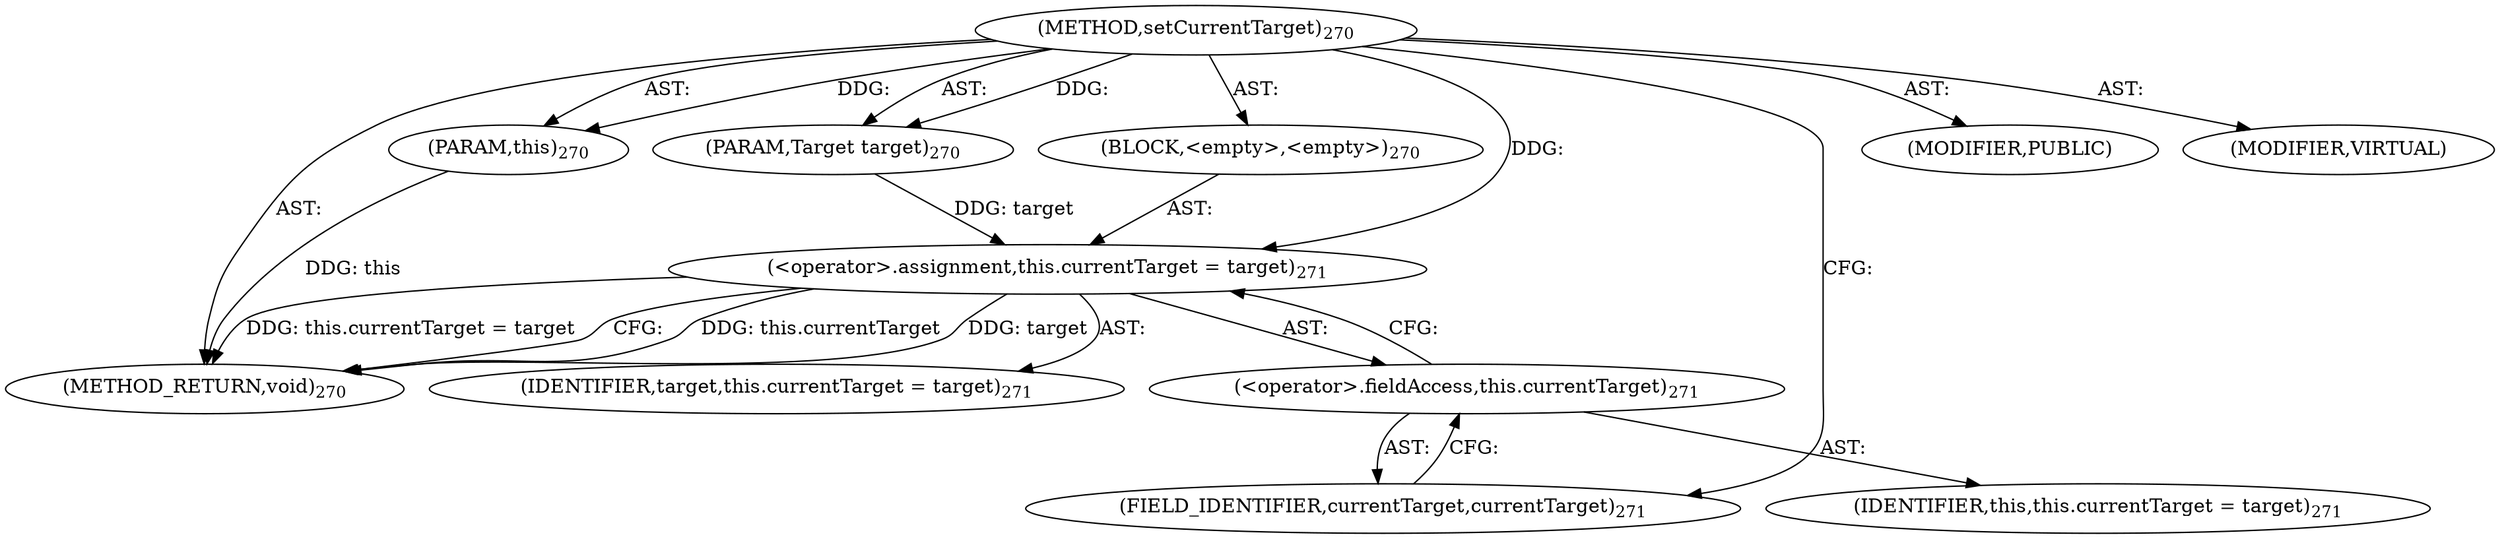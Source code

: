 digraph "setCurrentTarget" {  
"111669149711" [label = <(METHOD,setCurrentTarget)<SUB>270</SUB>> ]
"115964116994" [label = <(PARAM,this)<SUB>270</SUB>> ]
"115964117016" [label = <(PARAM,Target target)<SUB>270</SUB>> ]
"25769803794" [label = <(BLOCK,&lt;empty&gt;,&lt;empty&gt;)<SUB>270</SUB>> ]
"30064771154" [label = <(&lt;operator&gt;.assignment,this.currentTarget = target)<SUB>271</SUB>> ]
"30064771155" [label = <(&lt;operator&gt;.fieldAccess,this.currentTarget)<SUB>271</SUB>> ]
"68719476739" [label = <(IDENTIFIER,this,this.currentTarget = target)<SUB>271</SUB>> ]
"55834574886" [label = <(FIELD_IDENTIFIER,currentTarget,currentTarget)<SUB>271</SUB>> ]
"68719476786" [label = <(IDENTIFIER,target,this.currentTarget = target)<SUB>271</SUB>> ]
"133143986217" [label = <(MODIFIER,PUBLIC)> ]
"133143986218" [label = <(MODIFIER,VIRTUAL)> ]
"128849018895" [label = <(METHOD_RETURN,void)<SUB>270</SUB>> ]
  "111669149711" -> "115964116994"  [ label = "AST: "] 
  "111669149711" -> "115964117016"  [ label = "AST: "] 
  "111669149711" -> "25769803794"  [ label = "AST: "] 
  "111669149711" -> "133143986217"  [ label = "AST: "] 
  "111669149711" -> "133143986218"  [ label = "AST: "] 
  "111669149711" -> "128849018895"  [ label = "AST: "] 
  "25769803794" -> "30064771154"  [ label = "AST: "] 
  "30064771154" -> "30064771155"  [ label = "AST: "] 
  "30064771154" -> "68719476786"  [ label = "AST: "] 
  "30064771155" -> "68719476739"  [ label = "AST: "] 
  "30064771155" -> "55834574886"  [ label = "AST: "] 
  "30064771154" -> "128849018895"  [ label = "CFG: "] 
  "30064771155" -> "30064771154"  [ label = "CFG: "] 
  "55834574886" -> "30064771155"  [ label = "CFG: "] 
  "111669149711" -> "55834574886"  [ label = "CFG: "] 
  "115964116994" -> "128849018895"  [ label = "DDG: this"] 
  "30064771154" -> "128849018895"  [ label = "DDG: this.currentTarget"] 
  "30064771154" -> "128849018895"  [ label = "DDG: target"] 
  "30064771154" -> "128849018895"  [ label = "DDG: this.currentTarget = target"] 
  "111669149711" -> "115964116994"  [ label = "DDG: "] 
  "111669149711" -> "115964117016"  [ label = "DDG: "] 
  "115964117016" -> "30064771154"  [ label = "DDG: target"] 
  "111669149711" -> "30064771154"  [ label = "DDG: "] 
}
